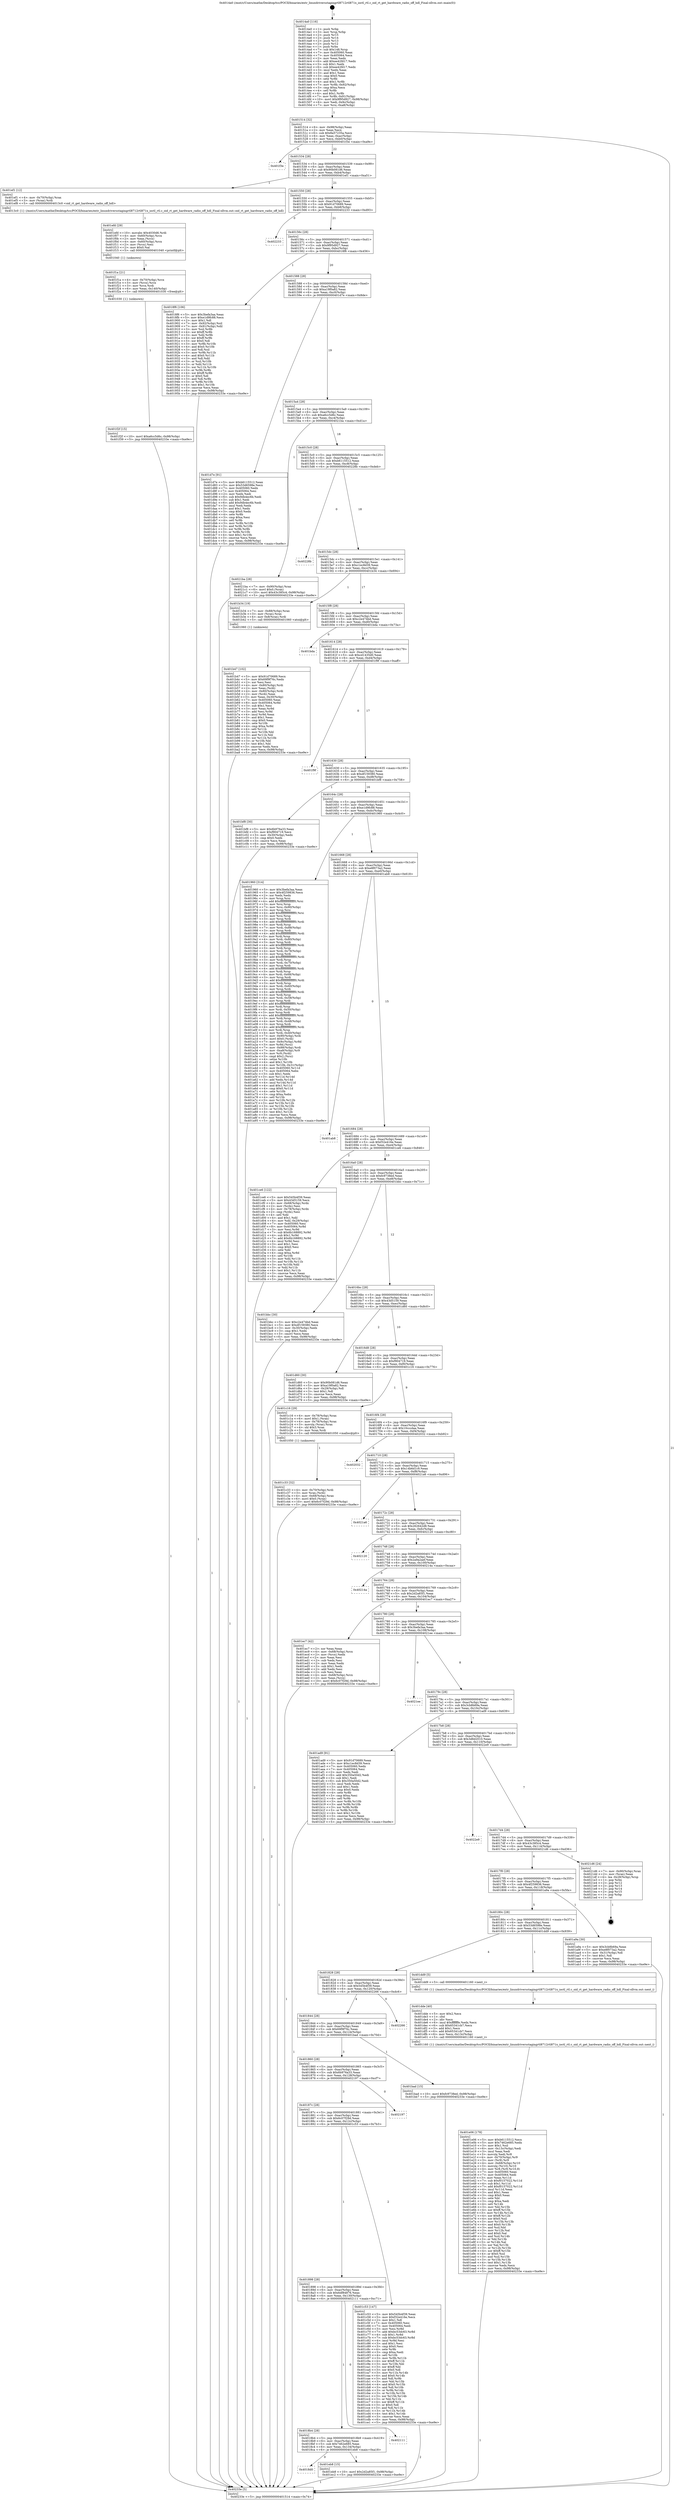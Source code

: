 digraph "0x4014a0" {
  label = "0x4014a0 (/mnt/c/Users/mathe/Desktop/tcc/POCII/binaries/extr_linuxdriversstagingrtl8712rtl871x_ioctl_rtl.c_oid_rt_get_hardware_radio_off_hdl_Final-ollvm.out::main(0))"
  labelloc = "t"
  node[shape=record]

  Entry [label="",width=0.3,height=0.3,shape=circle,fillcolor=black,style=filled]
  "0x401514" [label="{
     0x401514 [32]\l
     | [instrs]\l
     &nbsp;&nbsp;0x401514 \<+6\>: mov -0x98(%rbp),%eax\l
     &nbsp;&nbsp;0x40151a \<+2\>: mov %eax,%ecx\l
     &nbsp;&nbsp;0x40151c \<+6\>: sub $0x8a57235a,%ecx\l
     &nbsp;&nbsp;0x401522 \<+6\>: mov %eax,-0xac(%rbp)\l
     &nbsp;&nbsp;0x401528 \<+6\>: mov %ecx,-0xb0(%rbp)\l
     &nbsp;&nbsp;0x40152e \<+6\>: je 0000000000401f3e \<main+0xa9e\>\l
  }"]
  "0x401f3e" [label="{
     0x401f3e\l
  }", style=dashed]
  "0x401534" [label="{
     0x401534 [28]\l
     | [instrs]\l
     &nbsp;&nbsp;0x401534 \<+5\>: jmp 0000000000401539 \<main+0x99\>\l
     &nbsp;&nbsp;0x401539 \<+6\>: mov -0xac(%rbp),%eax\l
     &nbsp;&nbsp;0x40153f \<+5\>: sub $0x90b081d6,%eax\l
     &nbsp;&nbsp;0x401544 \<+6\>: mov %eax,-0xb4(%rbp)\l
     &nbsp;&nbsp;0x40154a \<+6\>: je 0000000000401ef1 \<main+0xa51\>\l
  }"]
  Exit [label="",width=0.3,height=0.3,shape=circle,fillcolor=black,style=filled,peripheries=2]
  "0x401ef1" [label="{
     0x401ef1 [12]\l
     | [instrs]\l
     &nbsp;&nbsp;0x401ef1 \<+4\>: mov -0x70(%rbp),%rax\l
     &nbsp;&nbsp;0x401ef5 \<+3\>: mov (%rax),%rdi\l
     &nbsp;&nbsp;0x401ef8 \<+5\>: call 00000000004013c0 \<oid_rt_get_hardware_radio_off_hdl\>\l
     | [calls]\l
     &nbsp;&nbsp;0x4013c0 \{1\} (/mnt/c/Users/mathe/Desktop/tcc/POCII/binaries/extr_linuxdriversstagingrtl8712rtl871x_ioctl_rtl.c_oid_rt_get_hardware_radio_off_hdl_Final-ollvm.out::oid_rt_get_hardware_radio_off_hdl)\l
  }"]
  "0x401550" [label="{
     0x401550 [28]\l
     | [instrs]\l
     &nbsp;&nbsp;0x401550 \<+5\>: jmp 0000000000401555 \<main+0xb5\>\l
     &nbsp;&nbsp;0x401555 \<+6\>: mov -0xac(%rbp),%eax\l
     &nbsp;&nbsp;0x40155b \<+5\>: sub $0x91d70689,%eax\l
     &nbsp;&nbsp;0x401560 \<+6\>: mov %eax,-0xb8(%rbp)\l
     &nbsp;&nbsp;0x401566 \<+6\>: je 0000000000402233 \<main+0xd93\>\l
  }"]
  "0x401f2f" [label="{
     0x401f2f [15]\l
     | [instrs]\l
     &nbsp;&nbsp;0x401f2f \<+10\>: movl $0xa6cc5d6c,-0x98(%rbp)\l
     &nbsp;&nbsp;0x401f39 \<+5\>: jmp 000000000040233e \<main+0xe9e\>\l
  }"]
  "0x402233" [label="{
     0x402233\l
  }", style=dashed]
  "0x40156c" [label="{
     0x40156c [28]\l
     | [instrs]\l
     &nbsp;&nbsp;0x40156c \<+5\>: jmp 0000000000401571 \<main+0xd1\>\l
     &nbsp;&nbsp;0x401571 \<+6\>: mov -0xac(%rbp),%eax\l
     &nbsp;&nbsp;0x401577 \<+5\>: sub $0x9f95d927,%eax\l
     &nbsp;&nbsp;0x40157c \<+6\>: mov %eax,-0xbc(%rbp)\l
     &nbsp;&nbsp;0x401582 \<+6\>: je 00000000004018f6 \<main+0x456\>\l
  }"]
  "0x401f1a" [label="{
     0x401f1a [21]\l
     | [instrs]\l
     &nbsp;&nbsp;0x401f1a \<+4\>: mov -0x70(%rbp),%rcx\l
     &nbsp;&nbsp;0x401f1e \<+3\>: mov (%rcx),%rcx\l
     &nbsp;&nbsp;0x401f21 \<+3\>: mov %rcx,%rdi\l
     &nbsp;&nbsp;0x401f24 \<+6\>: mov %eax,-0x140(%rbp)\l
     &nbsp;&nbsp;0x401f2a \<+5\>: call 0000000000401030 \<free@plt\>\l
     | [calls]\l
     &nbsp;&nbsp;0x401030 \{1\} (unknown)\l
  }"]
  "0x4018f6" [label="{
     0x4018f6 [106]\l
     | [instrs]\l
     &nbsp;&nbsp;0x4018f6 \<+5\>: mov $0x3befa3aa,%eax\l
     &nbsp;&nbsp;0x4018fb \<+5\>: mov $0xe1d9fc88,%ecx\l
     &nbsp;&nbsp;0x401900 \<+2\>: mov $0x1,%dl\l
     &nbsp;&nbsp;0x401902 \<+7\>: mov -0x92(%rbp),%sil\l
     &nbsp;&nbsp;0x401909 \<+7\>: mov -0x91(%rbp),%dil\l
     &nbsp;&nbsp;0x401910 \<+3\>: mov %sil,%r8b\l
     &nbsp;&nbsp;0x401913 \<+4\>: xor $0xff,%r8b\l
     &nbsp;&nbsp;0x401917 \<+3\>: mov %dil,%r9b\l
     &nbsp;&nbsp;0x40191a \<+4\>: xor $0xff,%r9b\l
     &nbsp;&nbsp;0x40191e \<+3\>: xor $0x0,%dl\l
     &nbsp;&nbsp;0x401921 \<+3\>: mov %r8b,%r10b\l
     &nbsp;&nbsp;0x401924 \<+4\>: and $0x0,%r10b\l
     &nbsp;&nbsp;0x401928 \<+3\>: and %dl,%sil\l
     &nbsp;&nbsp;0x40192b \<+3\>: mov %r9b,%r11b\l
     &nbsp;&nbsp;0x40192e \<+4\>: and $0x0,%r11b\l
     &nbsp;&nbsp;0x401932 \<+3\>: and %dl,%dil\l
     &nbsp;&nbsp;0x401935 \<+3\>: or %sil,%r10b\l
     &nbsp;&nbsp;0x401938 \<+3\>: or %dil,%r11b\l
     &nbsp;&nbsp;0x40193b \<+3\>: xor %r11b,%r10b\l
     &nbsp;&nbsp;0x40193e \<+3\>: or %r9b,%r8b\l
     &nbsp;&nbsp;0x401941 \<+4\>: xor $0xff,%r8b\l
     &nbsp;&nbsp;0x401945 \<+3\>: or $0x0,%dl\l
     &nbsp;&nbsp;0x401948 \<+3\>: and %dl,%r8b\l
     &nbsp;&nbsp;0x40194b \<+3\>: or %r8b,%r10b\l
     &nbsp;&nbsp;0x40194e \<+4\>: test $0x1,%r10b\l
     &nbsp;&nbsp;0x401952 \<+3\>: cmovne %ecx,%eax\l
     &nbsp;&nbsp;0x401955 \<+6\>: mov %eax,-0x98(%rbp)\l
     &nbsp;&nbsp;0x40195b \<+5\>: jmp 000000000040233e \<main+0xe9e\>\l
  }"]
  "0x401588" [label="{
     0x401588 [28]\l
     | [instrs]\l
     &nbsp;&nbsp;0x401588 \<+5\>: jmp 000000000040158d \<main+0xed\>\l
     &nbsp;&nbsp;0x40158d \<+6\>: mov -0xac(%rbp),%eax\l
     &nbsp;&nbsp;0x401593 \<+5\>: sub $0xa19f0a82,%eax\l
     &nbsp;&nbsp;0x401598 \<+6\>: mov %eax,-0xc0(%rbp)\l
     &nbsp;&nbsp;0x40159e \<+6\>: je 0000000000401d7e \<main+0x8de\>\l
  }"]
  "0x40233e" [label="{
     0x40233e [5]\l
     | [instrs]\l
     &nbsp;&nbsp;0x40233e \<+5\>: jmp 0000000000401514 \<main+0x74\>\l
  }"]
  "0x4014a0" [label="{
     0x4014a0 [116]\l
     | [instrs]\l
     &nbsp;&nbsp;0x4014a0 \<+1\>: push %rbp\l
     &nbsp;&nbsp;0x4014a1 \<+3\>: mov %rsp,%rbp\l
     &nbsp;&nbsp;0x4014a4 \<+2\>: push %r15\l
     &nbsp;&nbsp;0x4014a6 \<+2\>: push %r14\l
     &nbsp;&nbsp;0x4014a8 \<+2\>: push %r13\l
     &nbsp;&nbsp;0x4014aa \<+2\>: push %r12\l
     &nbsp;&nbsp;0x4014ac \<+1\>: push %rbx\l
     &nbsp;&nbsp;0x4014ad \<+7\>: sub $0x148,%rsp\l
     &nbsp;&nbsp;0x4014b4 \<+7\>: mov 0x405060,%eax\l
     &nbsp;&nbsp;0x4014bb \<+7\>: mov 0x405064,%ecx\l
     &nbsp;&nbsp;0x4014c2 \<+2\>: mov %eax,%edx\l
     &nbsp;&nbsp;0x4014c4 \<+6\>: add $0xee42fd17,%edx\l
     &nbsp;&nbsp;0x4014ca \<+3\>: sub $0x1,%edx\l
     &nbsp;&nbsp;0x4014cd \<+6\>: sub $0xee42fd17,%edx\l
     &nbsp;&nbsp;0x4014d3 \<+3\>: imul %edx,%eax\l
     &nbsp;&nbsp;0x4014d6 \<+3\>: and $0x1,%eax\l
     &nbsp;&nbsp;0x4014d9 \<+3\>: cmp $0x0,%eax\l
     &nbsp;&nbsp;0x4014dc \<+4\>: sete %r8b\l
     &nbsp;&nbsp;0x4014e0 \<+4\>: and $0x1,%r8b\l
     &nbsp;&nbsp;0x4014e4 \<+7\>: mov %r8b,-0x92(%rbp)\l
     &nbsp;&nbsp;0x4014eb \<+3\>: cmp $0xa,%ecx\l
     &nbsp;&nbsp;0x4014ee \<+4\>: setl %r8b\l
     &nbsp;&nbsp;0x4014f2 \<+4\>: and $0x1,%r8b\l
     &nbsp;&nbsp;0x4014f6 \<+7\>: mov %r8b,-0x91(%rbp)\l
     &nbsp;&nbsp;0x4014fd \<+10\>: movl $0x9f95d927,-0x98(%rbp)\l
     &nbsp;&nbsp;0x401507 \<+6\>: mov %edi,-0x9c(%rbp)\l
     &nbsp;&nbsp;0x40150d \<+7\>: mov %rsi,-0xa8(%rbp)\l
  }"]
  "0x401efd" [label="{
     0x401efd [29]\l
     | [instrs]\l
     &nbsp;&nbsp;0x401efd \<+10\>: movabs $0x4030d6,%rdi\l
     &nbsp;&nbsp;0x401f07 \<+4\>: mov -0x60(%rbp),%rcx\l
     &nbsp;&nbsp;0x401f0b \<+2\>: mov %eax,(%rcx)\l
     &nbsp;&nbsp;0x401f0d \<+4\>: mov -0x60(%rbp),%rcx\l
     &nbsp;&nbsp;0x401f11 \<+2\>: mov (%rcx),%esi\l
     &nbsp;&nbsp;0x401f13 \<+2\>: mov $0x0,%al\l
     &nbsp;&nbsp;0x401f15 \<+5\>: call 0000000000401040 \<printf@plt\>\l
     | [calls]\l
     &nbsp;&nbsp;0x401040 \{1\} (unknown)\l
  }"]
  "0x401d7e" [label="{
     0x401d7e [91]\l
     | [instrs]\l
     &nbsp;&nbsp;0x401d7e \<+5\>: mov $0xb6115512,%eax\l
     &nbsp;&nbsp;0x401d83 \<+5\>: mov $0x53d6598e,%ecx\l
     &nbsp;&nbsp;0x401d88 \<+7\>: mov 0x405060,%edx\l
     &nbsp;&nbsp;0x401d8f \<+7\>: mov 0x405064,%esi\l
     &nbsp;&nbsp;0x401d96 \<+2\>: mov %edx,%edi\l
     &nbsp;&nbsp;0x401d98 \<+6\>: sub $0x9db4ec6b,%edi\l
     &nbsp;&nbsp;0x401d9e \<+3\>: sub $0x1,%edi\l
     &nbsp;&nbsp;0x401da1 \<+6\>: add $0x9db4ec6b,%edi\l
     &nbsp;&nbsp;0x401da7 \<+3\>: imul %edi,%edx\l
     &nbsp;&nbsp;0x401daa \<+3\>: and $0x1,%edx\l
     &nbsp;&nbsp;0x401dad \<+3\>: cmp $0x0,%edx\l
     &nbsp;&nbsp;0x401db0 \<+4\>: sete %r8b\l
     &nbsp;&nbsp;0x401db4 \<+3\>: cmp $0xa,%esi\l
     &nbsp;&nbsp;0x401db7 \<+4\>: setl %r9b\l
     &nbsp;&nbsp;0x401dbb \<+3\>: mov %r8b,%r10b\l
     &nbsp;&nbsp;0x401dbe \<+3\>: and %r9b,%r10b\l
     &nbsp;&nbsp;0x401dc1 \<+3\>: xor %r9b,%r8b\l
     &nbsp;&nbsp;0x401dc4 \<+3\>: or %r8b,%r10b\l
     &nbsp;&nbsp;0x401dc7 \<+4\>: test $0x1,%r10b\l
     &nbsp;&nbsp;0x401dcb \<+3\>: cmovne %ecx,%eax\l
     &nbsp;&nbsp;0x401dce \<+6\>: mov %eax,-0x98(%rbp)\l
     &nbsp;&nbsp;0x401dd4 \<+5\>: jmp 000000000040233e \<main+0xe9e\>\l
  }"]
  "0x4015a4" [label="{
     0x4015a4 [28]\l
     | [instrs]\l
     &nbsp;&nbsp;0x4015a4 \<+5\>: jmp 00000000004015a9 \<main+0x109\>\l
     &nbsp;&nbsp;0x4015a9 \<+6\>: mov -0xac(%rbp),%eax\l
     &nbsp;&nbsp;0x4015af \<+5\>: sub $0xa6cc5d6c,%eax\l
     &nbsp;&nbsp;0x4015b4 \<+6\>: mov %eax,-0xc4(%rbp)\l
     &nbsp;&nbsp;0x4015ba \<+6\>: je 00000000004021ba \<main+0xd1a\>\l
  }"]
  "0x4018d0" [label="{
     0x4018d0\l
  }", style=dashed]
  "0x4021ba" [label="{
     0x4021ba [28]\l
     | [instrs]\l
     &nbsp;&nbsp;0x4021ba \<+7\>: mov -0x90(%rbp),%rax\l
     &nbsp;&nbsp;0x4021c1 \<+6\>: movl $0x0,(%rax)\l
     &nbsp;&nbsp;0x4021c7 \<+10\>: movl $0x43c385c4,-0x98(%rbp)\l
     &nbsp;&nbsp;0x4021d1 \<+5\>: jmp 000000000040233e \<main+0xe9e\>\l
  }"]
  "0x4015c0" [label="{
     0x4015c0 [28]\l
     | [instrs]\l
     &nbsp;&nbsp;0x4015c0 \<+5\>: jmp 00000000004015c5 \<main+0x125\>\l
     &nbsp;&nbsp;0x4015c5 \<+6\>: mov -0xac(%rbp),%eax\l
     &nbsp;&nbsp;0x4015cb \<+5\>: sub $0xb6115512,%eax\l
     &nbsp;&nbsp;0x4015d0 \<+6\>: mov %eax,-0xc8(%rbp)\l
     &nbsp;&nbsp;0x4015d6 \<+6\>: je 000000000040228b \<main+0xdeb\>\l
  }"]
  "0x401eb8" [label="{
     0x401eb8 [15]\l
     | [instrs]\l
     &nbsp;&nbsp;0x401eb8 \<+10\>: movl $0x2d2a85f1,-0x98(%rbp)\l
     &nbsp;&nbsp;0x401ec2 \<+5\>: jmp 000000000040233e \<main+0xe9e\>\l
  }"]
  "0x40228b" [label="{
     0x40228b\l
  }", style=dashed]
  "0x4015dc" [label="{
     0x4015dc [28]\l
     | [instrs]\l
     &nbsp;&nbsp;0x4015dc \<+5\>: jmp 00000000004015e1 \<main+0x141\>\l
     &nbsp;&nbsp;0x4015e1 \<+6\>: mov -0xac(%rbp),%eax\l
     &nbsp;&nbsp;0x4015e7 \<+5\>: sub $0xc1ec8d39,%eax\l
     &nbsp;&nbsp;0x4015ec \<+6\>: mov %eax,-0xcc(%rbp)\l
     &nbsp;&nbsp;0x4015f2 \<+6\>: je 0000000000401b34 \<main+0x694\>\l
  }"]
  "0x4018b4" [label="{
     0x4018b4 [28]\l
     | [instrs]\l
     &nbsp;&nbsp;0x4018b4 \<+5\>: jmp 00000000004018b9 \<main+0x419\>\l
     &nbsp;&nbsp;0x4018b9 \<+6\>: mov -0xac(%rbp),%eax\l
     &nbsp;&nbsp;0x4018bf \<+5\>: sub $0x7462e685,%eax\l
     &nbsp;&nbsp;0x4018c4 \<+6\>: mov %eax,-0x134(%rbp)\l
     &nbsp;&nbsp;0x4018ca \<+6\>: je 0000000000401eb8 \<main+0xa18\>\l
  }"]
  "0x401b34" [label="{
     0x401b34 [19]\l
     | [instrs]\l
     &nbsp;&nbsp;0x401b34 \<+7\>: mov -0x88(%rbp),%rax\l
     &nbsp;&nbsp;0x401b3b \<+3\>: mov (%rax),%rax\l
     &nbsp;&nbsp;0x401b3e \<+4\>: mov 0x8(%rax),%rdi\l
     &nbsp;&nbsp;0x401b42 \<+5\>: call 0000000000401060 \<atoi@plt\>\l
     | [calls]\l
     &nbsp;&nbsp;0x401060 \{1\} (unknown)\l
  }"]
  "0x4015f8" [label="{
     0x4015f8 [28]\l
     | [instrs]\l
     &nbsp;&nbsp;0x4015f8 \<+5\>: jmp 00000000004015fd \<main+0x15d\>\l
     &nbsp;&nbsp;0x4015fd \<+6\>: mov -0xac(%rbp),%eax\l
     &nbsp;&nbsp;0x401603 \<+5\>: sub $0xc2e474bd,%eax\l
     &nbsp;&nbsp;0x401608 \<+6\>: mov %eax,-0xd0(%rbp)\l
     &nbsp;&nbsp;0x40160e \<+6\>: je 0000000000401bda \<main+0x73a\>\l
  }"]
  "0x402111" [label="{
     0x402111\l
  }", style=dashed]
  "0x401bda" [label="{
     0x401bda\l
  }", style=dashed]
  "0x401614" [label="{
     0x401614 [28]\l
     | [instrs]\l
     &nbsp;&nbsp;0x401614 \<+5\>: jmp 0000000000401619 \<main+0x179\>\l
     &nbsp;&nbsp;0x401619 \<+6\>: mov -0xac(%rbp),%eax\l
     &nbsp;&nbsp;0x40161f \<+5\>: sub $0xcd1435d0,%eax\l
     &nbsp;&nbsp;0x401624 \<+6\>: mov %eax,-0xd4(%rbp)\l
     &nbsp;&nbsp;0x40162a \<+6\>: je 0000000000401f9f \<main+0xaff\>\l
  }"]
  "0x401e06" [label="{
     0x401e06 [178]\l
     | [instrs]\l
     &nbsp;&nbsp;0x401e06 \<+5\>: mov $0xb6115512,%ecx\l
     &nbsp;&nbsp;0x401e0b \<+5\>: mov $0x7462e685,%edx\l
     &nbsp;&nbsp;0x401e10 \<+3\>: mov $0x1,%sil\l
     &nbsp;&nbsp;0x401e13 \<+6\>: mov -0x13c(%rbp),%edi\l
     &nbsp;&nbsp;0x401e19 \<+3\>: imul %eax,%edi\l
     &nbsp;&nbsp;0x401e1c \<+3\>: movslq %edi,%r8\l
     &nbsp;&nbsp;0x401e1f \<+4\>: mov -0x70(%rbp),%r9\l
     &nbsp;&nbsp;0x401e23 \<+3\>: mov (%r9),%r9\l
     &nbsp;&nbsp;0x401e26 \<+4\>: mov -0x68(%rbp),%r10\l
     &nbsp;&nbsp;0x401e2a \<+3\>: movslq (%r10),%r10\l
     &nbsp;&nbsp;0x401e2d \<+4\>: mov %r8,(%r9,%r10,8)\l
     &nbsp;&nbsp;0x401e31 \<+7\>: mov 0x405060,%eax\l
     &nbsp;&nbsp;0x401e38 \<+7\>: mov 0x405064,%edi\l
     &nbsp;&nbsp;0x401e3f \<+3\>: mov %eax,%r11d\l
     &nbsp;&nbsp;0x401e42 \<+7\>: sub $0xf0157022,%r11d\l
     &nbsp;&nbsp;0x401e49 \<+4\>: sub $0x1,%r11d\l
     &nbsp;&nbsp;0x401e4d \<+7\>: add $0xf0157022,%r11d\l
     &nbsp;&nbsp;0x401e54 \<+4\>: imul %r11d,%eax\l
     &nbsp;&nbsp;0x401e58 \<+3\>: and $0x1,%eax\l
     &nbsp;&nbsp;0x401e5b \<+3\>: cmp $0x0,%eax\l
     &nbsp;&nbsp;0x401e5e \<+3\>: sete %bl\l
     &nbsp;&nbsp;0x401e61 \<+3\>: cmp $0xa,%edi\l
     &nbsp;&nbsp;0x401e64 \<+4\>: setl %r14b\l
     &nbsp;&nbsp;0x401e68 \<+3\>: mov %bl,%r15b\l
     &nbsp;&nbsp;0x401e6b \<+4\>: xor $0xff,%r15b\l
     &nbsp;&nbsp;0x401e6f \<+3\>: mov %r14b,%r12b\l
     &nbsp;&nbsp;0x401e72 \<+4\>: xor $0xff,%r12b\l
     &nbsp;&nbsp;0x401e76 \<+4\>: xor $0x0,%sil\l
     &nbsp;&nbsp;0x401e7a \<+3\>: mov %r15b,%r13b\l
     &nbsp;&nbsp;0x401e7d \<+4\>: and $0x0,%r13b\l
     &nbsp;&nbsp;0x401e81 \<+3\>: and %sil,%bl\l
     &nbsp;&nbsp;0x401e84 \<+3\>: mov %r12b,%al\l
     &nbsp;&nbsp;0x401e87 \<+2\>: and $0x0,%al\l
     &nbsp;&nbsp;0x401e89 \<+3\>: and %sil,%r14b\l
     &nbsp;&nbsp;0x401e8c \<+3\>: or %bl,%r13b\l
     &nbsp;&nbsp;0x401e8f \<+3\>: or %r14b,%al\l
     &nbsp;&nbsp;0x401e92 \<+3\>: xor %al,%r13b\l
     &nbsp;&nbsp;0x401e95 \<+3\>: or %r12b,%r15b\l
     &nbsp;&nbsp;0x401e98 \<+4\>: xor $0xff,%r15b\l
     &nbsp;&nbsp;0x401e9c \<+4\>: or $0x0,%sil\l
     &nbsp;&nbsp;0x401ea0 \<+3\>: and %sil,%r15b\l
     &nbsp;&nbsp;0x401ea3 \<+3\>: or %r15b,%r13b\l
     &nbsp;&nbsp;0x401ea6 \<+4\>: test $0x1,%r13b\l
     &nbsp;&nbsp;0x401eaa \<+3\>: cmovne %edx,%ecx\l
     &nbsp;&nbsp;0x401ead \<+6\>: mov %ecx,-0x98(%rbp)\l
     &nbsp;&nbsp;0x401eb3 \<+5\>: jmp 000000000040233e \<main+0xe9e\>\l
  }"]
  "0x401f9f" [label="{
     0x401f9f\l
  }", style=dashed]
  "0x401630" [label="{
     0x401630 [28]\l
     | [instrs]\l
     &nbsp;&nbsp;0x401630 \<+5\>: jmp 0000000000401635 \<main+0x195\>\l
     &nbsp;&nbsp;0x401635 \<+6\>: mov -0xac(%rbp),%eax\l
     &nbsp;&nbsp;0x40163b \<+5\>: sub $0xdf159380,%eax\l
     &nbsp;&nbsp;0x401640 \<+6\>: mov %eax,-0xd8(%rbp)\l
     &nbsp;&nbsp;0x401646 \<+6\>: je 0000000000401bf8 \<main+0x758\>\l
  }"]
  "0x401dde" [label="{
     0x401dde [40]\l
     | [instrs]\l
     &nbsp;&nbsp;0x401dde \<+5\>: mov $0x2,%ecx\l
     &nbsp;&nbsp;0x401de3 \<+1\>: cltd\l
     &nbsp;&nbsp;0x401de4 \<+2\>: idiv %ecx\l
     &nbsp;&nbsp;0x401de6 \<+6\>: imul $0xfffffffe,%edx,%ecx\l
     &nbsp;&nbsp;0x401dec \<+6\>: sub $0x65341cb7,%ecx\l
     &nbsp;&nbsp;0x401df2 \<+3\>: add $0x1,%ecx\l
     &nbsp;&nbsp;0x401df5 \<+6\>: add $0x65341cb7,%ecx\l
     &nbsp;&nbsp;0x401dfb \<+6\>: mov %ecx,-0x13c(%rbp)\l
     &nbsp;&nbsp;0x401e01 \<+5\>: call 0000000000401160 \<next_i\>\l
     | [calls]\l
     &nbsp;&nbsp;0x401160 \{1\} (/mnt/c/Users/mathe/Desktop/tcc/POCII/binaries/extr_linuxdriversstagingrtl8712rtl871x_ioctl_rtl.c_oid_rt_get_hardware_radio_off_hdl_Final-ollvm.out::next_i)\l
  }"]
  "0x401bf8" [label="{
     0x401bf8 [30]\l
     | [instrs]\l
     &nbsp;&nbsp;0x401bf8 \<+5\>: mov $0x6b976a33,%eax\l
     &nbsp;&nbsp;0x401bfd \<+5\>: mov $0xf904719,%ecx\l
     &nbsp;&nbsp;0x401c02 \<+3\>: mov -0x30(%rbp),%edx\l
     &nbsp;&nbsp;0x401c05 \<+3\>: cmp $0x0,%edx\l
     &nbsp;&nbsp;0x401c08 \<+3\>: cmove %ecx,%eax\l
     &nbsp;&nbsp;0x401c0b \<+6\>: mov %eax,-0x98(%rbp)\l
     &nbsp;&nbsp;0x401c11 \<+5\>: jmp 000000000040233e \<main+0xe9e\>\l
  }"]
  "0x40164c" [label="{
     0x40164c [28]\l
     | [instrs]\l
     &nbsp;&nbsp;0x40164c \<+5\>: jmp 0000000000401651 \<main+0x1b1\>\l
     &nbsp;&nbsp;0x401651 \<+6\>: mov -0xac(%rbp),%eax\l
     &nbsp;&nbsp;0x401657 \<+5\>: sub $0xe1d9fc88,%eax\l
     &nbsp;&nbsp;0x40165c \<+6\>: mov %eax,-0xdc(%rbp)\l
     &nbsp;&nbsp;0x401662 \<+6\>: je 0000000000401960 \<main+0x4c0\>\l
  }"]
  "0x401898" [label="{
     0x401898 [28]\l
     | [instrs]\l
     &nbsp;&nbsp;0x401898 \<+5\>: jmp 000000000040189d \<main+0x3fd\>\l
     &nbsp;&nbsp;0x40189d \<+6\>: mov -0xac(%rbp),%eax\l
     &nbsp;&nbsp;0x4018a3 \<+5\>: sub $0x6df84876,%eax\l
     &nbsp;&nbsp;0x4018a8 \<+6\>: mov %eax,-0x130(%rbp)\l
     &nbsp;&nbsp;0x4018ae \<+6\>: je 0000000000402111 \<main+0xc71\>\l
  }"]
  "0x401960" [label="{
     0x401960 [314]\l
     | [instrs]\l
     &nbsp;&nbsp;0x401960 \<+5\>: mov $0x3befa3aa,%eax\l
     &nbsp;&nbsp;0x401965 \<+5\>: mov $0x4f259836,%ecx\l
     &nbsp;&nbsp;0x40196a \<+2\>: xor %edx,%edx\l
     &nbsp;&nbsp;0x40196c \<+3\>: mov %rsp,%rsi\l
     &nbsp;&nbsp;0x40196f \<+4\>: add $0xfffffffffffffff0,%rsi\l
     &nbsp;&nbsp;0x401973 \<+3\>: mov %rsi,%rsp\l
     &nbsp;&nbsp;0x401976 \<+7\>: mov %rsi,-0x90(%rbp)\l
     &nbsp;&nbsp;0x40197d \<+3\>: mov %rsp,%rsi\l
     &nbsp;&nbsp;0x401980 \<+4\>: add $0xfffffffffffffff0,%rsi\l
     &nbsp;&nbsp;0x401984 \<+3\>: mov %rsi,%rsp\l
     &nbsp;&nbsp;0x401987 \<+3\>: mov %rsp,%rdi\l
     &nbsp;&nbsp;0x40198a \<+4\>: add $0xfffffffffffffff0,%rdi\l
     &nbsp;&nbsp;0x40198e \<+3\>: mov %rdi,%rsp\l
     &nbsp;&nbsp;0x401991 \<+7\>: mov %rdi,-0x88(%rbp)\l
     &nbsp;&nbsp;0x401998 \<+3\>: mov %rsp,%rdi\l
     &nbsp;&nbsp;0x40199b \<+4\>: add $0xfffffffffffffff0,%rdi\l
     &nbsp;&nbsp;0x40199f \<+3\>: mov %rdi,%rsp\l
     &nbsp;&nbsp;0x4019a2 \<+4\>: mov %rdi,-0x80(%rbp)\l
     &nbsp;&nbsp;0x4019a6 \<+3\>: mov %rsp,%rdi\l
     &nbsp;&nbsp;0x4019a9 \<+4\>: add $0xfffffffffffffff0,%rdi\l
     &nbsp;&nbsp;0x4019ad \<+3\>: mov %rdi,%rsp\l
     &nbsp;&nbsp;0x4019b0 \<+4\>: mov %rdi,-0x78(%rbp)\l
     &nbsp;&nbsp;0x4019b4 \<+3\>: mov %rsp,%rdi\l
     &nbsp;&nbsp;0x4019b7 \<+4\>: add $0xfffffffffffffff0,%rdi\l
     &nbsp;&nbsp;0x4019bb \<+3\>: mov %rdi,%rsp\l
     &nbsp;&nbsp;0x4019be \<+4\>: mov %rdi,-0x70(%rbp)\l
     &nbsp;&nbsp;0x4019c2 \<+3\>: mov %rsp,%rdi\l
     &nbsp;&nbsp;0x4019c5 \<+4\>: add $0xfffffffffffffff0,%rdi\l
     &nbsp;&nbsp;0x4019c9 \<+3\>: mov %rdi,%rsp\l
     &nbsp;&nbsp;0x4019cc \<+4\>: mov %rdi,-0x68(%rbp)\l
     &nbsp;&nbsp;0x4019d0 \<+3\>: mov %rsp,%rdi\l
     &nbsp;&nbsp;0x4019d3 \<+4\>: add $0xfffffffffffffff0,%rdi\l
     &nbsp;&nbsp;0x4019d7 \<+3\>: mov %rdi,%rsp\l
     &nbsp;&nbsp;0x4019da \<+4\>: mov %rdi,-0x60(%rbp)\l
     &nbsp;&nbsp;0x4019de \<+3\>: mov %rsp,%rdi\l
     &nbsp;&nbsp;0x4019e1 \<+4\>: add $0xfffffffffffffff0,%rdi\l
     &nbsp;&nbsp;0x4019e5 \<+3\>: mov %rdi,%rsp\l
     &nbsp;&nbsp;0x4019e8 \<+4\>: mov %rdi,-0x58(%rbp)\l
     &nbsp;&nbsp;0x4019ec \<+3\>: mov %rsp,%rdi\l
     &nbsp;&nbsp;0x4019ef \<+4\>: add $0xfffffffffffffff0,%rdi\l
     &nbsp;&nbsp;0x4019f3 \<+3\>: mov %rdi,%rsp\l
     &nbsp;&nbsp;0x4019f6 \<+4\>: mov %rdi,-0x50(%rbp)\l
     &nbsp;&nbsp;0x4019fa \<+3\>: mov %rsp,%rdi\l
     &nbsp;&nbsp;0x4019fd \<+4\>: add $0xfffffffffffffff0,%rdi\l
     &nbsp;&nbsp;0x401a01 \<+3\>: mov %rdi,%rsp\l
     &nbsp;&nbsp;0x401a04 \<+4\>: mov %rdi,-0x48(%rbp)\l
     &nbsp;&nbsp;0x401a08 \<+3\>: mov %rsp,%rdi\l
     &nbsp;&nbsp;0x401a0b \<+4\>: add $0xfffffffffffffff0,%rdi\l
     &nbsp;&nbsp;0x401a0f \<+3\>: mov %rdi,%rsp\l
     &nbsp;&nbsp;0x401a12 \<+4\>: mov %rdi,-0x40(%rbp)\l
     &nbsp;&nbsp;0x401a16 \<+7\>: mov -0x90(%rbp),%rdi\l
     &nbsp;&nbsp;0x401a1d \<+6\>: movl $0x0,(%rdi)\l
     &nbsp;&nbsp;0x401a23 \<+7\>: mov -0x9c(%rbp),%r8d\l
     &nbsp;&nbsp;0x401a2a \<+3\>: mov %r8d,(%rsi)\l
     &nbsp;&nbsp;0x401a2d \<+7\>: mov -0x88(%rbp),%rdi\l
     &nbsp;&nbsp;0x401a34 \<+7\>: mov -0xa8(%rbp),%r9\l
     &nbsp;&nbsp;0x401a3b \<+3\>: mov %r9,(%rdi)\l
     &nbsp;&nbsp;0x401a3e \<+3\>: cmpl $0x2,(%rsi)\l
     &nbsp;&nbsp;0x401a41 \<+4\>: setne %r10b\l
     &nbsp;&nbsp;0x401a45 \<+4\>: and $0x1,%r10b\l
     &nbsp;&nbsp;0x401a49 \<+4\>: mov %r10b,-0x31(%rbp)\l
     &nbsp;&nbsp;0x401a4d \<+8\>: mov 0x405060,%r11d\l
     &nbsp;&nbsp;0x401a55 \<+7\>: mov 0x405064,%ebx\l
     &nbsp;&nbsp;0x401a5c \<+3\>: sub $0x1,%edx\l
     &nbsp;&nbsp;0x401a5f \<+3\>: mov %r11d,%r14d\l
     &nbsp;&nbsp;0x401a62 \<+3\>: add %edx,%r14d\l
     &nbsp;&nbsp;0x401a65 \<+4\>: imul %r14d,%r11d\l
     &nbsp;&nbsp;0x401a69 \<+4\>: and $0x1,%r11d\l
     &nbsp;&nbsp;0x401a6d \<+4\>: cmp $0x0,%r11d\l
     &nbsp;&nbsp;0x401a71 \<+4\>: sete %r10b\l
     &nbsp;&nbsp;0x401a75 \<+3\>: cmp $0xa,%ebx\l
     &nbsp;&nbsp;0x401a78 \<+4\>: setl %r15b\l
     &nbsp;&nbsp;0x401a7c \<+3\>: mov %r10b,%r12b\l
     &nbsp;&nbsp;0x401a7f \<+3\>: and %r15b,%r12b\l
     &nbsp;&nbsp;0x401a82 \<+3\>: xor %r15b,%r10b\l
     &nbsp;&nbsp;0x401a85 \<+3\>: or %r10b,%r12b\l
     &nbsp;&nbsp;0x401a88 \<+4\>: test $0x1,%r12b\l
     &nbsp;&nbsp;0x401a8c \<+3\>: cmovne %ecx,%eax\l
     &nbsp;&nbsp;0x401a8f \<+6\>: mov %eax,-0x98(%rbp)\l
     &nbsp;&nbsp;0x401a95 \<+5\>: jmp 000000000040233e \<main+0xe9e\>\l
  }"]
  "0x401668" [label="{
     0x401668 [28]\l
     | [instrs]\l
     &nbsp;&nbsp;0x401668 \<+5\>: jmp 000000000040166d \<main+0x1cd\>\l
     &nbsp;&nbsp;0x40166d \<+6\>: mov -0xac(%rbp),%eax\l
     &nbsp;&nbsp;0x401673 \<+5\>: sub $0xe8f073a2,%eax\l
     &nbsp;&nbsp;0x401678 \<+6\>: mov %eax,-0xe0(%rbp)\l
     &nbsp;&nbsp;0x40167e \<+6\>: je 0000000000401ab8 \<main+0x618\>\l
  }"]
  "0x401c53" [label="{
     0x401c53 [147]\l
     | [instrs]\l
     &nbsp;&nbsp;0x401c53 \<+5\>: mov $0x545b4f39,%eax\l
     &nbsp;&nbsp;0x401c58 \<+5\>: mov $0xf32e416e,%ecx\l
     &nbsp;&nbsp;0x401c5d \<+2\>: mov $0x1,%dl\l
     &nbsp;&nbsp;0x401c5f \<+7\>: mov 0x405060,%esi\l
     &nbsp;&nbsp;0x401c66 \<+7\>: mov 0x405064,%edi\l
     &nbsp;&nbsp;0x401c6d \<+3\>: mov %esi,%r8d\l
     &nbsp;&nbsp;0x401c70 \<+7\>: add $0xbc53dc63,%r8d\l
     &nbsp;&nbsp;0x401c77 \<+4\>: sub $0x1,%r8d\l
     &nbsp;&nbsp;0x401c7b \<+7\>: sub $0xbc53dc63,%r8d\l
     &nbsp;&nbsp;0x401c82 \<+4\>: imul %r8d,%esi\l
     &nbsp;&nbsp;0x401c86 \<+3\>: and $0x1,%esi\l
     &nbsp;&nbsp;0x401c89 \<+3\>: cmp $0x0,%esi\l
     &nbsp;&nbsp;0x401c8c \<+4\>: sete %r9b\l
     &nbsp;&nbsp;0x401c90 \<+3\>: cmp $0xa,%edi\l
     &nbsp;&nbsp;0x401c93 \<+4\>: setl %r10b\l
     &nbsp;&nbsp;0x401c97 \<+3\>: mov %r9b,%r11b\l
     &nbsp;&nbsp;0x401c9a \<+4\>: xor $0xff,%r11b\l
     &nbsp;&nbsp;0x401c9e \<+3\>: mov %r10b,%bl\l
     &nbsp;&nbsp;0x401ca1 \<+3\>: xor $0xff,%bl\l
     &nbsp;&nbsp;0x401ca4 \<+3\>: xor $0x0,%dl\l
     &nbsp;&nbsp;0x401ca7 \<+3\>: mov %r11b,%r14b\l
     &nbsp;&nbsp;0x401caa \<+4\>: and $0x0,%r14b\l
     &nbsp;&nbsp;0x401cae \<+3\>: and %dl,%r9b\l
     &nbsp;&nbsp;0x401cb1 \<+3\>: mov %bl,%r15b\l
     &nbsp;&nbsp;0x401cb4 \<+4\>: and $0x0,%r15b\l
     &nbsp;&nbsp;0x401cb8 \<+3\>: and %dl,%r10b\l
     &nbsp;&nbsp;0x401cbb \<+3\>: or %r9b,%r14b\l
     &nbsp;&nbsp;0x401cbe \<+3\>: or %r10b,%r15b\l
     &nbsp;&nbsp;0x401cc1 \<+3\>: xor %r15b,%r14b\l
     &nbsp;&nbsp;0x401cc4 \<+3\>: or %bl,%r11b\l
     &nbsp;&nbsp;0x401cc7 \<+4\>: xor $0xff,%r11b\l
     &nbsp;&nbsp;0x401ccb \<+3\>: or $0x0,%dl\l
     &nbsp;&nbsp;0x401cce \<+3\>: and %dl,%r11b\l
     &nbsp;&nbsp;0x401cd1 \<+3\>: or %r11b,%r14b\l
     &nbsp;&nbsp;0x401cd4 \<+4\>: test $0x1,%r14b\l
     &nbsp;&nbsp;0x401cd8 \<+3\>: cmovne %ecx,%eax\l
     &nbsp;&nbsp;0x401cdb \<+6\>: mov %eax,-0x98(%rbp)\l
     &nbsp;&nbsp;0x401ce1 \<+5\>: jmp 000000000040233e \<main+0xe9e\>\l
  }"]
  "0x40187c" [label="{
     0x40187c [28]\l
     | [instrs]\l
     &nbsp;&nbsp;0x40187c \<+5\>: jmp 0000000000401881 \<main+0x3e1\>\l
     &nbsp;&nbsp;0x401881 \<+6\>: mov -0xac(%rbp),%eax\l
     &nbsp;&nbsp;0x401887 \<+5\>: sub $0x6c07f29d,%eax\l
     &nbsp;&nbsp;0x40188c \<+6\>: mov %eax,-0x12c(%rbp)\l
     &nbsp;&nbsp;0x401892 \<+6\>: je 0000000000401c53 \<main+0x7b3\>\l
  }"]
  "0x401ab8" [label="{
     0x401ab8\l
  }", style=dashed]
  "0x401684" [label="{
     0x401684 [28]\l
     | [instrs]\l
     &nbsp;&nbsp;0x401684 \<+5\>: jmp 0000000000401689 \<main+0x1e9\>\l
     &nbsp;&nbsp;0x401689 \<+6\>: mov -0xac(%rbp),%eax\l
     &nbsp;&nbsp;0x40168f \<+5\>: sub $0xf32e416e,%eax\l
     &nbsp;&nbsp;0x401694 \<+6\>: mov %eax,-0xe4(%rbp)\l
     &nbsp;&nbsp;0x40169a \<+6\>: je 0000000000401ce6 \<main+0x846\>\l
  }"]
  "0x402197" [label="{
     0x402197\l
  }", style=dashed]
  "0x401ce6" [label="{
     0x401ce6 [122]\l
     | [instrs]\l
     &nbsp;&nbsp;0x401ce6 \<+5\>: mov $0x545b4f39,%eax\l
     &nbsp;&nbsp;0x401ceb \<+5\>: mov $0x43d5159,%ecx\l
     &nbsp;&nbsp;0x401cf0 \<+4\>: mov -0x68(%rbp),%rdx\l
     &nbsp;&nbsp;0x401cf4 \<+2\>: mov (%rdx),%esi\l
     &nbsp;&nbsp;0x401cf6 \<+4\>: mov -0x78(%rbp),%rdx\l
     &nbsp;&nbsp;0x401cfa \<+2\>: cmp (%rdx),%esi\l
     &nbsp;&nbsp;0x401cfc \<+4\>: setl %dil\l
     &nbsp;&nbsp;0x401d00 \<+4\>: and $0x1,%dil\l
     &nbsp;&nbsp;0x401d04 \<+4\>: mov %dil,-0x29(%rbp)\l
     &nbsp;&nbsp;0x401d08 \<+7\>: mov 0x405060,%esi\l
     &nbsp;&nbsp;0x401d0f \<+8\>: mov 0x405064,%r8d\l
     &nbsp;&nbsp;0x401d17 \<+3\>: mov %esi,%r9d\l
     &nbsp;&nbsp;0x401d1a \<+7\>: sub $0x6b168892,%r9d\l
     &nbsp;&nbsp;0x401d21 \<+4\>: sub $0x1,%r9d\l
     &nbsp;&nbsp;0x401d25 \<+7\>: add $0x6b168892,%r9d\l
     &nbsp;&nbsp;0x401d2c \<+4\>: imul %r9d,%esi\l
     &nbsp;&nbsp;0x401d30 \<+3\>: and $0x1,%esi\l
     &nbsp;&nbsp;0x401d33 \<+3\>: cmp $0x0,%esi\l
     &nbsp;&nbsp;0x401d36 \<+4\>: sete %dil\l
     &nbsp;&nbsp;0x401d3a \<+4\>: cmp $0xa,%r8d\l
     &nbsp;&nbsp;0x401d3e \<+4\>: setl %r10b\l
     &nbsp;&nbsp;0x401d42 \<+3\>: mov %dil,%r11b\l
     &nbsp;&nbsp;0x401d45 \<+3\>: and %r10b,%r11b\l
     &nbsp;&nbsp;0x401d48 \<+3\>: xor %r10b,%dil\l
     &nbsp;&nbsp;0x401d4b \<+3\>: or %dil,%r11b\l
     &nbsp;&nbsp;0x401d4e \<+4\>: test $0x1,%r11b\l
     &nbsp;&nbsp;0x401d52 \<+3\>: cmovne %ecx,%eax\l
     &nbsp;&nbsp;0x401d55 \<+6\>: mov %eax,-0x98(%rbp)\l
     &nbsp;&nbsp;0x401d5b \<+5\>: jmp 000000000040233e \<main+0xe9e\>\l
  }"]
  "0x4016a0" [label="{
     0x4016a0 [28]\l
     | [instrs]\l
     &nbsp;&nbsp;0x4016a0 \<+5\>: jmp 00000000004016a5 \<main+0x205\>\l
     &nbsp;&nbsp;0x4016a5 \<+6\>: mov -0xac(%rbp),%eax\l
     &nbsp;&nbsp;0x4016ab \<+5\>: sub $0xfc9738ed,%eax\l
     &nbsp;&nbsp;0x4016b0 \<+6\>: mov %eax,-0xe8(%rbp)\l
     &nbsp;&nbsp;0x4016b6 \<+6\>: je 0000000000401bbc \<main+0x71c\>\l
  }"]
  "0x401c33" [label="{
     0x401c33 [32]\l
     | [instrs]\l
     &nbsp;&nbsp;0x401c33 \<+4\>: mov -0x70(%rbp),%rdi\l
     &nbsp;&nbsp;0x401c37 \<+3\>: mov %rax,(%rdi)\l
     &nbsp;&nbsp;0x401c3a \<+4\>: mov -0x68(%rbp),%rax\l
     &nbsp;&nbsp;0x401c3e \<+6\>: movl $0x0,(%rax)\l
     &nbsp;&nbsp;0x401c44 \<+10\>: movl $0x6c07f29d,-0x98(%rbp)\l
     &nbsp;&nbsp;0x401c4e \<+5\>: jmp 000000000040233e \<main+0xe9e\>\l
  }"]
  "0x401bbc" [label="{
     0x401bbc [30]\l
     | [instrs]\l
     &nbsp;&nbsp;0x401bbc \<+5\>: mov $0xc2e474bd,%eax\l
     &nbsp;&nbsp;0x401bc1 \<+5\>: mov $0xdf159380,%ecx\l
     &nbsp;&nbsp;0x401bc6 \<+3\>: mov -0x30(%rbp),%edx\l
     &nbsp;&nbsp;0x401bc9 \<+3\>: cmp $0x1,%edx\l
     &nbsp;&nbsp;0x401bcc \<+3\>: cmovl %ecx,%eax\l
     &nbsp;&nbsp;0x401bcf \<+6\>: mov %eax,-0x98(%rbp)\l
     &nbsp;&nbsp;0x401bd5 \<+5\>: jmp 000000000040233e \<main+0xe9e\>\l
  }"]
  "0x4016bc" [label="{
     0x4016bc [28]\l
     | [instrs]\l
     &nbsp;&nbsp;0x4016bc \<+5\>: jmp 00000000004016c1 \<main+0x221\>\l
     &nbsp;&nbsp;0x4016c1 \<+6\>: mov -0xac(%rbp),%eax\l
     &nbsp;&nbsp;0x4016c7 \<+5\>: sub $0x43d5159,%eax\l
     &nbsp;&nbsp;0x4016cc \<+6\>: mov %eax,-0xec(%rbp)\l
     &nbsp;&nbsp;0x4016d2 \<+6\>: je 0000000000401d60 \<main+0x8c0\>\l
  }"]
  "0x401860" [label="{
     0x401860 [28]\l
     | [instrs]\l
     &nbsp;&nbsp;0x401860 \<+5\>: jmp 0000000000401865 \<main+0x3c5\>\l
     &nbsp;&nbsp;0x401865 \<+6\>: mov -0xac(%rbp),%eax\l
     &nbsp;&nbsp;0x40186b \<+5\>: sub $0x6b976a33,%eax\l
     &nbsp;&nbsp;0x401870 \<+6\>: mov %eax,-0x128(%rbp)\l
     &nbsp;&nbsp;0x401876 \<+6\>: je 0000000000402197 \<main+0xcf7\>\l
  }"]
  "0x401d60" [label="{
     0x401d60 [30]\l
     | [instrs]\l
     &nbsp;&nbsp;0x401d60 \<+5\>: mov $0x90b081d6,%eax\l
     &nbsp;&nbsp;0x401d65 \<+5\>: mov $0xa19f0a82,%ecx\l
     &nbsp;&nbsp;0x401d6a \<+3\>: mov -0x29(%rbp),%dl\l
     &nbsp;&nbsp;0x401d6d \<+3\>: test $0x1,%dl\l
     &nbsp;&nbsp;0x401d70 \<+3\>: cmovne %ecx,%eax\l
     &nbsp;&nbsp;0x401d73 \<+6\>: mov %eax,-0x98(%rbp)\l
     &nbsp;&nbsp;0x401d79 \<+5\>: jmp 000000000040233e \<main+0xe9e\>\l
  }"]
  "0x4016d8" [label="{
     0x4016d8 [28]\l
     | [instrs]\l
     &nbsp;&nbsp;0x4016d8 \<+5\>: jmp 00000000004016dd \<main+0x23d\>\l
     &nbsp;&nbsp;0x4016dd \<+6\>: mov -0xac(%rbp),%eax\l
     &nbsp;&nbsp;0x4016e3 \<+5\>: sub $0xf904719,%eax\l
     &nbsp;&nbsp;0x4016e8 \<+6\>: mov %eax,-0xf0(%rbp)\l
     &nbsp;&nbsp;0x4016ee \<+6\>: je 0000000000401c16 \<main+0x776\>\l
  }"]
  "0x401bad" [label="{
     0x401bad [15]\l
     | [instrs]\l
     &nbsp;&nbsp;0x401bad \<+10\>: movl $0xfc9738ed,-0x98(%rbp)\l
     &nbsp;&nbsp;0x401bb7 \<+5\>: jmp 000000000040233e \<main+0xe9e\>\l
  }"]
  "0x401c16" [label="{
     0x401c16 [29]\l
     | [instrs]\l
     &nbsp;&nbsp;0x401c16 \<+4\>: mov -0x78(%rbp),%rax\l
     &nbsp;&nbsp;0x401c1a \<+6\>: movl $0x1,(%rax)\l
     &nbsp;&nbsp;0x401c20 \<+4\>: mov -0x78(%rbp),%rax\l
     &nbsp;&nbsp;0x401c24 \<+3\>: movslq (%rax),%rax\l
     &nbsp;&nbsp;0x401c27 \<+4\>: shl $0x3,%rax\l
     &nbsp;&nbsp;0x401c2b \<+3\>: mov %rax,%rdi\l
     &nbsp;&nbsp;0x401c2e \<+5\>: call 0000000000401050 \<malloc@plt\>\l
     | [calls]\l
     &nbsp;&nbsp;0x401050 \{1\} (unknown)\l
  }"]
  "0x4016f4" [label="{
     0x4016f4 [28]\l
     | [instrs]\l
     &nbsp;&nbsp;0x4016f4 \<+5\>: jmp 00000000004016f9 \<main+0x259\>\l
     &nbsp;&nbsp;0x4016f9 \<+6\>: mov -0xac(%rbp),%eax\l
     &nbsp;&nbsp;0x4016ff \<+5\>: sub $0x10cccdaa,%eax\l
     &nbsp;&nbsp;0x401704 \<+6\>: mov %eax,-0xf4(%rbp)\l
     &nbsp;&nbsp;0x40170a \<+6\>: je 0000000000402032 \<main+0xb92\>\l
  }"]
  "0x401844" [label="{
     0x401844 [28]\l
     | [instrs]\l
     &nbsp;&nbsp;0x401844 \<+5\>: jmp 0000000000401849 \<main+0x3a9\>\l
     &nbsp;&nbsp;0x401849 \<+6\>: mov -0xac(%rbp),%eax\l
     &nbsp;&nbsp;0x40184f \<+5\>: sub $0x69f9f76c,%eax\l
     &nbsp;&nbsp;0x401854 \<+6\>: mov %eax,-0x124(%rbp)\l
     &nbsp;&nbsp;0x40185a \<+6\>: je 0000000000401bad \<main+0x70d\>\l
  }"]
  "0x402032" [label="{
     0x402032\l
  }", style=dashed]
  "0x401710" [label="{
     0x401710 [28]\l
     | [instrs]\l
     &nbsp;&nbsp;0x401710 \<+5\>: jmp 0000000000401715 \<main+0x275\>\l
     &nbsp;&nbsp;0x401715 \<+6\>: mov -0xac(%rbp),%eax\l
     &nbsp;&nbsp;0x40171b \<+5\>: sub $0x14b6d1c9,%eax\l
     &nbsp;&nbsp;0x401720 \<+6\>: mov %eax,-0xf8(%rbp)\l
     &nbsp;&nbsp;0x401726 \<+6\>: je 00000000004021a6 \<main+0xd06\>\l
  }"]
  "0x402266" [label="{
     0x402266\l
  }", style=dashed]
  "0x4021a6" [label="{
     0x4021a6\l
  }", style=dashed]
  "0x40172c" [label="{
     0x40172c [28]\l
     | [instrs]\l
     &nbsp;&nbsp;0x40172c \<+5\>: jmp 0000000000401731 \<main+0x291\>\l
     &nbsp;&nbsp;0x401731 \<+6\>: mov -0xac(%rbp),%eax\l
     &nbsp;&nbsp;0x401737 \<+5\>: sub $0x262642d8,%eax\l
     &nbsp;&nbsp;0x40173c \<+6\>: mov %eax,-0xfc(%rbp)\l
     &nbsp;&nbsp;0x401742 \<+6\>: je 0000000000402120 \<main+0xc80\>\l
  }"]
  "0x401828" [label="{
     0x401828 [28]\l
     | [instrs]\l
     &nbsp;&nbsp;0x401828 \<+5\>: jmp 000000000040182d \<main+0x38d\>\l
     &nbsp;&nbsp;0x40182d \<+6\>: mov -0xac(%rbp),%eax\l
     &nbsp;&nbsp;0x401833 \<+5\>: sub $0x545b4f39,%eax\l
     &nbsp;&nbsp;0x401838 \<+6\>: mov %eax,-0x120(%rbp)\l
     &nbsp;&nbsp;0x40183e \<+6\>: je 0000000000402266 \<main+0xdc6\>\l
  }"]
  "0x402120" [label="{
     0x402120\l
  }", style=dashed]
  "0x401748" [label="{
     0x401748 [28]\l
     | [instrs]\l
     &nbsp;&nbsp;0x401748 \<+5\>: jmp 000000000040174d \<main+0x2ad\>\l
     &nbsp;&nbsp;0x40174d \<+6\>: mov -0xac(%rbp),%eax\l
     &nbsp;&nbsp;0x401753 \<+5\>: sub $0x2a9a2aef,%eax\l
     &nbsp;&nbsp;0x401758 \<+6\>: mov %eax,-0x100(%rbp)\l
     &nbsp;&nbsp;0x40175e \<+6\>: je 000000000040214a \<main+0xcaa\>\l
  }"]
  "0x401dd9" [label="{
     0x401dd9 [5]\l
     | [instrs]\l
     &nbsp;&nbsp;0x401dd9 \<+5\>: call 0000000000401160 \<next_i\>\l
     | [calls]\l
     &nbsp;&nbsp;0x401160 \{1\} (/mnt/c/Users/mathe/Desktop/tcc/POCII/binaries/extr_linuxdriversstagingrtl8712rtl871x_ioctl_rtl.c_oid_rt_get_hardware_radio_off_hdl_Final-ollvm.out::next_i)\l
  }"]
  "0x40214a" [label="{
     0x40214a\l
  }", style=dashed]
  "0x401764" [label="{
     0x401764 [28]\l
     | [instrs]\l
     &nbsp;&nbsp;0x401764 \<+5\>: jmp 0000000000401769 \<main+0x2c9\>\l
     &nbsp;&nbsp;0x401769 \<+6\>: mov -0xac(%rbp),%eax\l
     &nbsp;&nbsp;0x40176f \<+5\>: sub $0x2d2a85f1,%eax\l
     &nbsp;&nbsp;0x401774 \<+6\>: mov %eax,-0x104(%rbp)\l
     &nbsp;&nbsp;0x40177a \<+6\>: je 0000000000401ec7 \<main+0xa27\>\l
  }"]
  "0x401b47" [label="{
     0x401b47 [102]\l
     | [instrs]\l
     &nbsp;&nbsp;0x401b47 \<+5\>: mov $0x91d70689,%ecx\l
     &nbsp;&nbsp;0x401b4c \<+5\>: mov $0x69f9f76c,%edx\l
     &nbsp;&nbsp;0x401b51 \<+2\>: xor %esi,%esi\l
     &nbsp;&nbsp;0x401b53 \<+4\>: mov -0x80(%rbp),%rdi\l
     &nbsp;&nbsp;0x401b57 \<+2\>: mov %eax,(%rdi)\l
     &nbsp;&nbsp;0x401b59 \<+4\>: mov -0x80(%rbp),%rdi\l
     &nbsp;&nbsp;0x401b5d \<+2\>: mov (%rdi),%eax\l
     &nbsp;&nbsp;0x401b5f \<+3\>: mov %eax,-0x30(%rbp)\l
     &nbsp;&nbsp;0x401b62 \<+7\>: mov 0x405060,%eax\l
     &nbsp;&nbsp;0x401b69 \<+8\>: mov 0x405064,%r8d\l
     &nbsp;&nbsp;0x401b71 \<+3\>: sub $0x1,%esi\l
     &nbsp;&nbsp;0x401b74 \<+3\>: mov %eax,%r9d\l
     &nbsp;&nbsp;0x401b77 \<+3\>: add %esi,%r9d\l
     &nbsp;&nbsp;0x401b7a \<+4\>: imul %r9d,%eax\l
     &nbsp;&nbsp;0x401b7e \<+3\>: and $0x1,%eax\l
     &nbsp;&nbsp;0x401b81 \<+3\>: cmp $0x0,%eax\l
     &nbsp;&nbsp;0x401b84 \<+4\>: sete %r10b\l
     &nbsp;&nbsp;0x401b88 \<+4\>: cmp $0xa,%r8d\l
     &nbsp;&nbsp;0x401b8c \<+4\>: setl %r11b\l
     &nbsp;&nbsp;0x401b90 \<+3\>: mov %r10b,%bl\l
     &nbsp;&nbsp;0x401b93 \<+3\>: and %r11b,%bl\l
     &nbsp;&nbsp;0x401b96 \<+3\>: xor %r11b,%r10b\l
     &nbsp;&nbsp;0x401b99 \<+3\>: or %r10b,%bl\l
     &nbsp;&nbsp;0x401b9c \<+3\>: test $0x1,%bl\l
     &nbsp;&nbsp;0x401b9f \<+3\>: cmovne %edx,%ecx\l
     &nbsp;&nbsp;0x401ba2 \<+6\>: mov %ecx,-0x98(%rbp)\l
     &nbsp;&nbsp;0x401ba8 \<+5\>: jmp 000000000040233e \<main+0xe9e\>\l
  }"]
  "0x401ec7" [label="{
     0x401ec7 [42]\l
     | [instrs]\l
     &nbsp;&nbsp;0x401ec7 \<+2\>: xor %eax,%eax\l
     &nbsp;&nbsp;0x401ec9 \<+4\>: mov -0x68(%rbp),%rcx\l
     &nbsp;&nbsp;0x401ecd \<+2\>: mov (%rcx),%edx\l
     &nbsp;&nbsp;0x401ecf \<+2\>: mov %eax,%esi\l
     &nbsp;&nbsp;0x401ed1 \<+2\>: sub %edx,%esi\l
     &nbsp;&nbsp;0x401ed3 \<+2\>: mov %eax,%edx\l
     &nbsp;&nbsp;0x401ed5 \<+3\>: sub $0x1,%edx\l
     &nbsp;&nbsp;0x401ed8 \<+2\>: add %edx,%esi\l
     &nbsp;&nbsp;0x401eda \<+2\>: sub %esi,%eax\l
     &nbsp;&nbsp;0x401edc \<+4\>: mov -0x68(%rbp),%rcx\l
     &nbsp;&nbsp;0x401ee0 \<+2\>: mov %eax,(%rcx)\l
     &nbsp;&nbsp;0x401ee2 \<+10\>: movl $0x6c07f29d,-0x98(%rbp)\l
     &nbsp;&nbsp;0x401eec \<+5\>: jmp 000000000040233e \<main+0xe9e\>\l
  }"]
  "0x401780" [label="{
     0x401780 [28]\l
     | [instrs]\l
     &nbsp;&nbsp;0x401780 \<+5\>: jmp 0000000000401785 \<main+0x2e5\>\l
     &nbsp;&nbsp;0x401785 \<+6\>: mov -0xac(%rbp),%eax\l
     &nbsp;&nbsp;0x40178b \<+5\>: sub $0x3befa3aa,%eax\l
     &nbsp;&nbsp;0x401790 \<+6\>: mov %eax,-0x108(%rbp)\l
     &nbsp;&nbsp;0x401796 \<+6\>: je 00000000004021ee \<main+0xd4e\>\l
  }"]
  "0x40180c" [label="{
     0x40180c [28]\l
     | [instrs]\l
     &nbsp;&nbsp;0x40180c \<+5\>: jmp 0000000000401811 \<main+0x371\>\l
     &nbsp;&nbsp;0x401811 \<+6\>: mov -0xac(%rbp),%eax\l
     &nbsp;&nbsp;0x401817 \<+5\>: sub $0x53d6598e,%eax\l
     &nbsp;&nbsp;0x40181c \<+6\>: mov %eax,-0x11c(%rbp)\l
     &nbsp;&nbsp;0x401822 \<+6\>: je 0000000000401dd9 \<main+0x939\>\l
  }"]
  "0x4021ee" [label="{
     0x4021ee\l
  }", style=dashed]
  "0x40179c" [label="{
     0x40179c [28]\l
     | [instrs]\l
     &nbsp;&nbsp;0x40179c \<+5\>: jmp 00000000004017a1 \<main+0x301\>\l
     &nbsp;&nbsp;0x4017a1 \<+6\>: mov -0xac(%rbp),%eax\l
     &nbsp;&nbsp;0x4017a7 \<+5\>: sub $0x3cb8b69a,%eax\l
     &nbsp;&nbsp;0x4017ac \<+6\>: mov %eax,-0x10c(%rbp)\l
     &nbsp;&nbsp;0x4017b2 \<+6\>: je 0000000000401ad9 \<main+0x639\>\l
  }"]
  "0x401a9a" [label="{
     0x401a9a [30]\l
     | [instrs]\l
     &nbsp;&nbsp;0x401a9a \<+5\>: mov $0x3cb8b69a,%eax\l
     &nbsp;&nbsp;0x401a9f \<+5\>: mov $0xe8f073a2,%ecx\l
     &nbsp;&nbsp;0x401aa4 \<+3\>: mov -0x31(%rbp),%dl\l
     &nbsp;&nbsp;0x401aa7 \<+3\>: test $0x1,%dl\l
     &nbsp;&nbsp;0x401aaa \<+3\>: cmovne %ecx,%eax\l
     &nbsp;&nbsp;0x401aad \<+6\>: mov %eax,-0x98(%rbp)\l
     &nbsp;&nbsp;0x401ab3 \<+5\>: jmp 000000000040233e \<main+0xe9e\>\l
  }"]
  "0x401ad9" [label="{
     0x401ad9 [91]\l
     | [instrs]\l
     &nbsp;&nbsp;0x401ad9 \<+5\>: mov $0x91d70689,%eax\l
     &nbsp;&nbsp;0x401ade \<+5\>: mov $0xc1ec8d39,%ecx\l
     &nbsp;&nbsp;0x401ae3 \<+7\>: mov 0x405060,%edx\l
     &nbsp;&nbsp;0x401aea \<+7\>: mov 0x405064,%esi\l
     &nbsp;&nbsp;0x401af1 \<+2\>: mov %edx,%edi\l
     &nbsp;&nbsp;0x401af3 \<+6\>: add $0x350a50d2,%edi\l
     &nbsp;&nbsp;0x401af9 \<+3\>: sub $0x1,%edi\l
     &nbsp;&nbsp;0x401afc \<+6\>: sub $0x350a50d2,%edi\l
     &nbsp;&nbsp;0x401b02 \<+3\>: imul %edi,%edx\l
     &nbsp;&nbsp;0x401b05 \<+3\>: and $0x1,%edx\l
     &nbsp;&nbsp;0x401b08 \<+3\>: cmp $0x0,%edx\l
     &nbsp;&nbsp;0x401b0b \<+4\>: sete %r8b\l
     &nbsp;&nbsp;0x401b0f \<+3\>: cmp $0xa,%esi\l
     &nbsp;&nbsp;0x401b12 \<+4\>: setl %r9b\l
     &nbsp;&nbsp;0x401b16 \<+3\>: mov %r8b,%r10b\l
     &nbsp;&nbsp;0x401b19 \<+3\>: and %r9b,%r10b\l
     &nbsp;&nbsp;0x401b1c \<+3\>: xor %r9b,%r8b\l
     &nbsp;&nbsp;0x401b1f \<+3\>: or %r8b,%r10b\l
     &nbsp;&nbsp;0x401b22 \<+4\>: test $0x1,%r10b\l
     &nbsp;&nbsp;0x401b26 \<+3\>: cmovne %ecx,%eax\l
     &nbsp;&nbsp;0x401b29 \<+6\>: mov %eax,-0x98(%rbp)\l
     &nbsp;&nbsp;0x401b2f \<+5\>: jmp 000000000040233e \<main+0xe9e\>\l
  }"]
  "0x4017b8" [label="{
     0x4017b8 [28]\l
     | [instrs]\l
     &nbsp;&nbsp;0x4017b8 \<+5\>: jmp 00000000004017bd \<main+0x31d\>\l
     &nbsp;&nbsp;0x4017bd \<+6\>: mov -0xac(%rbp),%eax\l
     &nbsp;&nbsp;0x4017c3 \<+5\>: sub $0x3d6d2010,%eax\l
     &nbsp;&nbsp;0x4017c8 \<+6\>: mov %eax,-0x110(%rbp)\l
     &nbsp;&nbsp;0x4017ce \<+6\>: je 00000000004022e9 \<main+0xe49\>\l
  }"]
  "0x4017f0" [label="{
     0x4017f0 [28]\l
     | [instrs]\l
     &nbsp;&nbsp;0x4017f0 \<+5\>: jmp 00000000004017f5 \<main+0x355\>\l
     &nbsp;&nbsp;0x4017f5 \<+6\>: mov -0xac(%rbp),%eax\l
     &nbsp;&nbsp;0x4017fb \<+5\>: sub $0x4f259836,%eax\l
     &nbsp;&nbsp;0x401800 \<+6\>: mov %eax,-0x118(%rbp)\l
     &nbsp;&nbsp;0x401806 \<+6\>: je 0000000000401a9a \<main+0x5fa\>\l
  }"]
  "0x4022e9" [label="{
     0x4022e9\l
  }", style=dashed]
  "0x4017d4" [label="{
     0x4017d4 [28]\l
     | [instrs]\l
     &nbsp;&nbsp;0x4017d4 \<+5\>: jmp 00000000004017d9 \<main+0x339\>\l
     &nbsp;&nbsp;0x4017d9 \<+6\>: mov -0xac(%rbp),%eax\l
     &nbsp;&nbsp;0x4017df \<+5\>: sub $0x43c385c4,%eax\l
     &nbsp;&nbsp;0x4017e4 \<+6\>: mov %eax,-0x114(%rbp)\l
     &nbsp;&nbsp;0x4017ea \<+6\>: je 00000000004021d6 \<main+0xd36\>\l
  }"]
  "0x4021d6" [label="{
     0x4021d6 [24]\l
     | [instrs]\l
     &nbsp;&nbsp;0x4021d6 \<+7\>: mov -0x90(%rbp),%rax\l
     &nbsp;&nbsp;0x4021dd \<+2\>: mov (%rax),%eax\l
     &nbsp;&nbsp;0x4021df \<+4\>: lea -0x28(%rbp),%rsp\l
     &nbsp;&nbsp;0x4021e3 \<+1\>: pop %rbx\l
     &nbsp;&nbsp;0x4021e4 \<+2\>: pop %r12\l
     &nbsp;&nbsp;0x4021e6 \<+2\>: pop %r13\l
     &nbsp;&nbsp;0x4021e8 \<+2\>: pop %r14\l
     &nbsp;&nbsp;0x4021ea \<+2\>: pop %r15\l
     &nbsp;&nbsp;0x4021ec \<+1\>: pop %rbp\l
     &nbsp;&nbsp;0x4021ed \<+1\>: ret\l
  }"]
  Entry -> "0x4014a0" [label=" 1"]
  "0x401514" -> "0x401f3e" [label=" 0"]
  "0x401514" -> "0x401534" [label=" 22"]
  "0x4021d6" -> Exit [label=" 1"]
  "0x401534" -> "0x401ef1" [label=" 1"]
  "0x401534" -> "0x401550" [label=" 21"]
  "0x4021ba" -> "0x40233e" [label=" 1"]
  "0x401550" -> "0x402233" [label=" 0"]
  "0x401550" -> "0x40156c" [label=" 21"]
  "0x401f2f" -> "0x40233e" [label=" 1"]
  "0x40156c" -> "0x4018f6" [label=" 1"]
  "0x40156c" -> "0x401588" [label=" 20"]
  "0x4018f6" -> "0x40233e" [label=" 1"]
  "0x4014a0" -> "0x401514" [label=" 1"]
  "0x40233e" -> "0x401514" [label=" 21"]
  "0x401f1a" -> "0x401f2f" [label=" 1"]
  "0x401588" -> "0x401d7e" [label=" 1"]
  "0x401588" -> "0x4015a4" [label=" 19"]
  "0x401efd" -> "0x401f1a" [label=" 1"]
  "0x4015a4" -> "0x4021ba" [label=" 1"]
  "0x4015a4" -> "0x4015c0" [label=" 18"]
  "0x401ef1" -> "0x401efd" [label=" 1"]
  "0x4015c0" -> "0x40228b" [label=" 0"]
  "0x4015c0" -> "0x4015dc" [label=" 18"]
  "0x401ec7" -> "0x40233e" [label=" 1"]
  "0x4015dc" -> "0x401b34" [label=" 1"]
  "0x4015dc" -> "0x4015f8" [label=" 17"]
  "0x4018b4" -> "0x4018d0" [label=" 0"]
  "0x4015f8" -> "0x401bda" [label=" 0"]
  "0x4015f8" -> "0x401614" [label=" 17"]
  "0x4018b4" -> "0x401eb8" [label=" 1"]
  "0x401614" -> "0x401f9f" [label=" 0"]
  "0x401614" -> "0x401630" [label=" 17"]
  "0x401898" -> "0x4018b4" [label=" 1"]
  "0x401630" -> "0x401bf8" [label=" 1"]
  "0x401630" -> "0x40164c" [label=" 16"]
  "0x401898" -> "0x402111" [label=" 0"]
  "0x40164c" -> "0x401960" [label=" 1"]
  "0x40164c" -> "0x401668" [label=" 15"]
  "0x401eb8" -> "0x40233e" [label=" 1"]
  "0x401960" -> "0x40233e" [label=" 1"]
  "0x401e06" -> "0x40233e" [label=" 1"]
  "0x401668" -> "0x401ab8" [label=" 0"]
  "0x401668" -> "0x401684" [label=" 15"]
  "0x401dd9" -> "0x401dde" [label=" 1"]
  "0x401684" -> "0x401ce6" [label=" 2"]
  "0x401684" -> "0x4016a0" [label=" 13"]
  "0x401d7e" -> "0x40233e" [label=" 1"]
  "0x4016a0" -> "0x401bbc" [label=" 1"]
  "0x4016a0" -> "0x4016bc" [label=" 12"]
  "0x401ce6" -> "0x40233e" [label=" 2"]
  "0x4016bc" -> "0x401d60" [label=" 2"]
  "0x4016bc" -> "0x4016d8" [label=" 10"]
  "0x401c53" -> "0x40233e" [label=" 2"]
  "0x4016d8" -> "0x401c16" [label=" 1"]
  "0x4016d8" -> "0x4016f4" [label=" 9"]
  "0x40187c" -> "0x401898" [label=" 1"]
  "0x4016f4" -> "0x402032" [label=" 0"]
  "0x4016f4" -> "0x401710" [label=" 9"]
  "0x401dde" -> "0x401e06" [label=" 1"]
  "0x401710" -> "0x4021a6" [label=" 0"]
  "0x401710" -> "0x40172c" [label=" 9"]
  "0x401860" -> "0x40187c" [label=" 3"]
  "0x40172c" -> "0x402120" [label=" 0"]
  "0x40172c" -> "0x401748" [label=" 9"]
  "0x401d60" -> "0x40233e" [label=" 2"]
  "0x401748" -> "0x40214a" [label=" 0"]
  "0x401748" -> "0x401764" [label=" 9"]
  "0x401c33" -> "0x40233e" [label=" 1"]
  "0x401764" -> "0x401ec7" [label=" 1"]
  "0x401764" -> "0x401780" [label=" 8"]
  "0x401bf8" -> "0x40233e" [label=" 1"]
  "0x401780" -> "0x4021ee" [label=" 0"]
  "0x401780" -> "0x40179c" [label=" 8"]
  "0x401bbc" -> "0x40233e" [label=" 1"]
  "0x40179c" -> "0x401ad9" [label=" 1"]
  "0x40179c" -> "0x4017b8" [label=" 7"]
  "0x401bad" -> "0x40233e" [label=" 1"]
  "0x4017b8" -> "0x4022e9" [label=" 0"]
  "0x4017b8" -> "0x4017d4" [label=" 7"]
  "0x401844" -> "0x401bad" [label=" 1"]
  "0x4017d4" -> "0x4021d6" [label=" 1"]
  "0x4017d4" -> "0x4017f0" [label=" 6"]
  "0x401844" -> "0x401860" [label=" 3"]
  "0x4017f0" -> "0x401a9a" [label=" 1"]
  "0x4017f0" -> "0x40180c" [label=" 5"]
  "0x401a9a" -> "0x40233e" [label=" 1"]
  "0x401ad9" -> "0x40233e" [label=" 1"]
  "0x401b34" -> "0x401b47" [label=" 1"]
  "0x401b47" -> "0x40233e" [label=" 1"]
  "0x401c16" -> "0x401c33" [label=" 1"]
  "0x40180c" -> "0x401dd9" [label=" 1"]
  "0x40180c" -> "0x401828" [label=" 4"]
  "0x401860" -> "0x402197" [label=" 0"]
  "0x401828" -> "0x402266" [label=" 0"]
  "0x401828" -> "0x401844" [label=" 4"]
  "0x40187c" -> "0x401c53" [label=" 2"]
}
